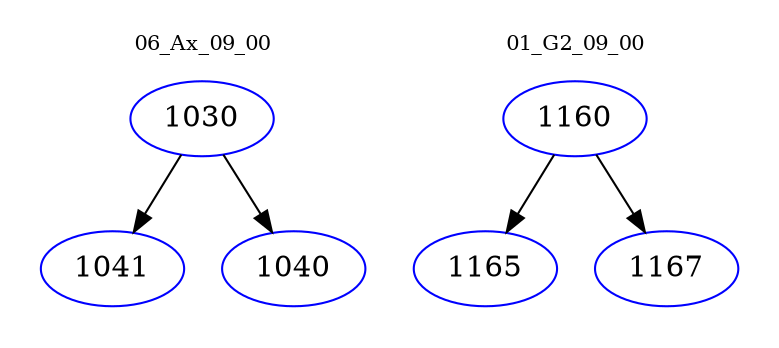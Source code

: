 digraph{
subgraph cluster_0 {
color = white
label = "06_Ax_09_00";
fontsize=10;
T0_1030 [label="1030", color="blue"]
T0_1030 -> T0_1041 [color="black"]
T0_1041 [label="1041", color="blue"]
T0_1030 -> T0_1040 [color="black"]
T0_1040 [label="1040", color="blue"]
}
subgraph cluster_1 {
color = white
label = "01_G2_09_00";
fontsize=10;
T1_1160 [label="1160", color="blue"]
T1_1160 -> T1_1165 [color="black"]
T1_1165 [label="1165", color="blue"]
T1_1160 -> T1_1167 [color="black"]
T1_1167 [label="1167", color="blue"]
}
}
